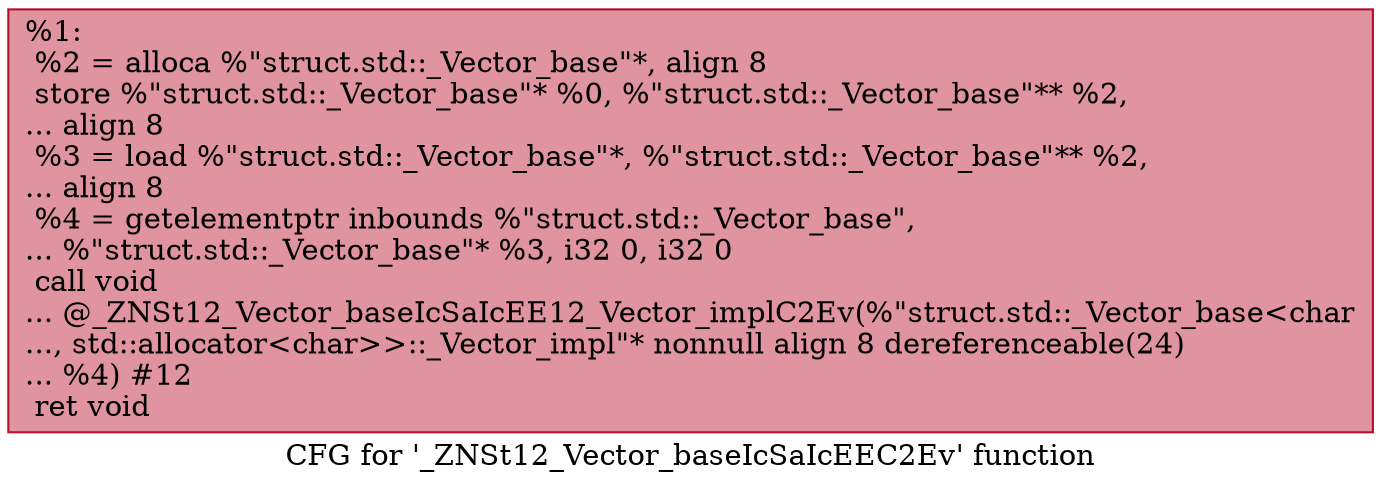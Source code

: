 digraph "CFG for '_ZNSt12_Vector_baseIcSaIcEEC2Ev' function" {
	label="CFG for '_ZNSt12_Vector_baseIcSaIcEEC2Ev' function";

	Node0x560255cbe580 [shape=record,color="#b70d28ff", style=filled, fillcolor="#b70d2870",label="{%1:\l  %2 = alloca %\"struct.std::_Vector_base\"*, align 8\l  store %\"struct.std::_Vector_base\"* %0, %\"struct.std::_Vector_base\"** %2,\l... align 8\l  %3 = load %\"struct.std::_Vector_base\"*, %\"struct.std::_Vector_base\"** %2,\l... align 8\l  %4 = getelementptr inbounds %\"struct.std::_Vector_base\",\l... %\"struct.std::_Vector_base\"* %3, i32 0, i32 0\l  call void\l... @_ZNSt12_Vector_baseIcSaIcEE12_Vector_implC2Ev(%\"struct.std::_Vector_base\<char\l..., std::allocator\<char\>\>::_Vector_impl\"* nonnull align 8 dereferenceable(24)\l... %4) #12\l  ret void\l}"];
}
